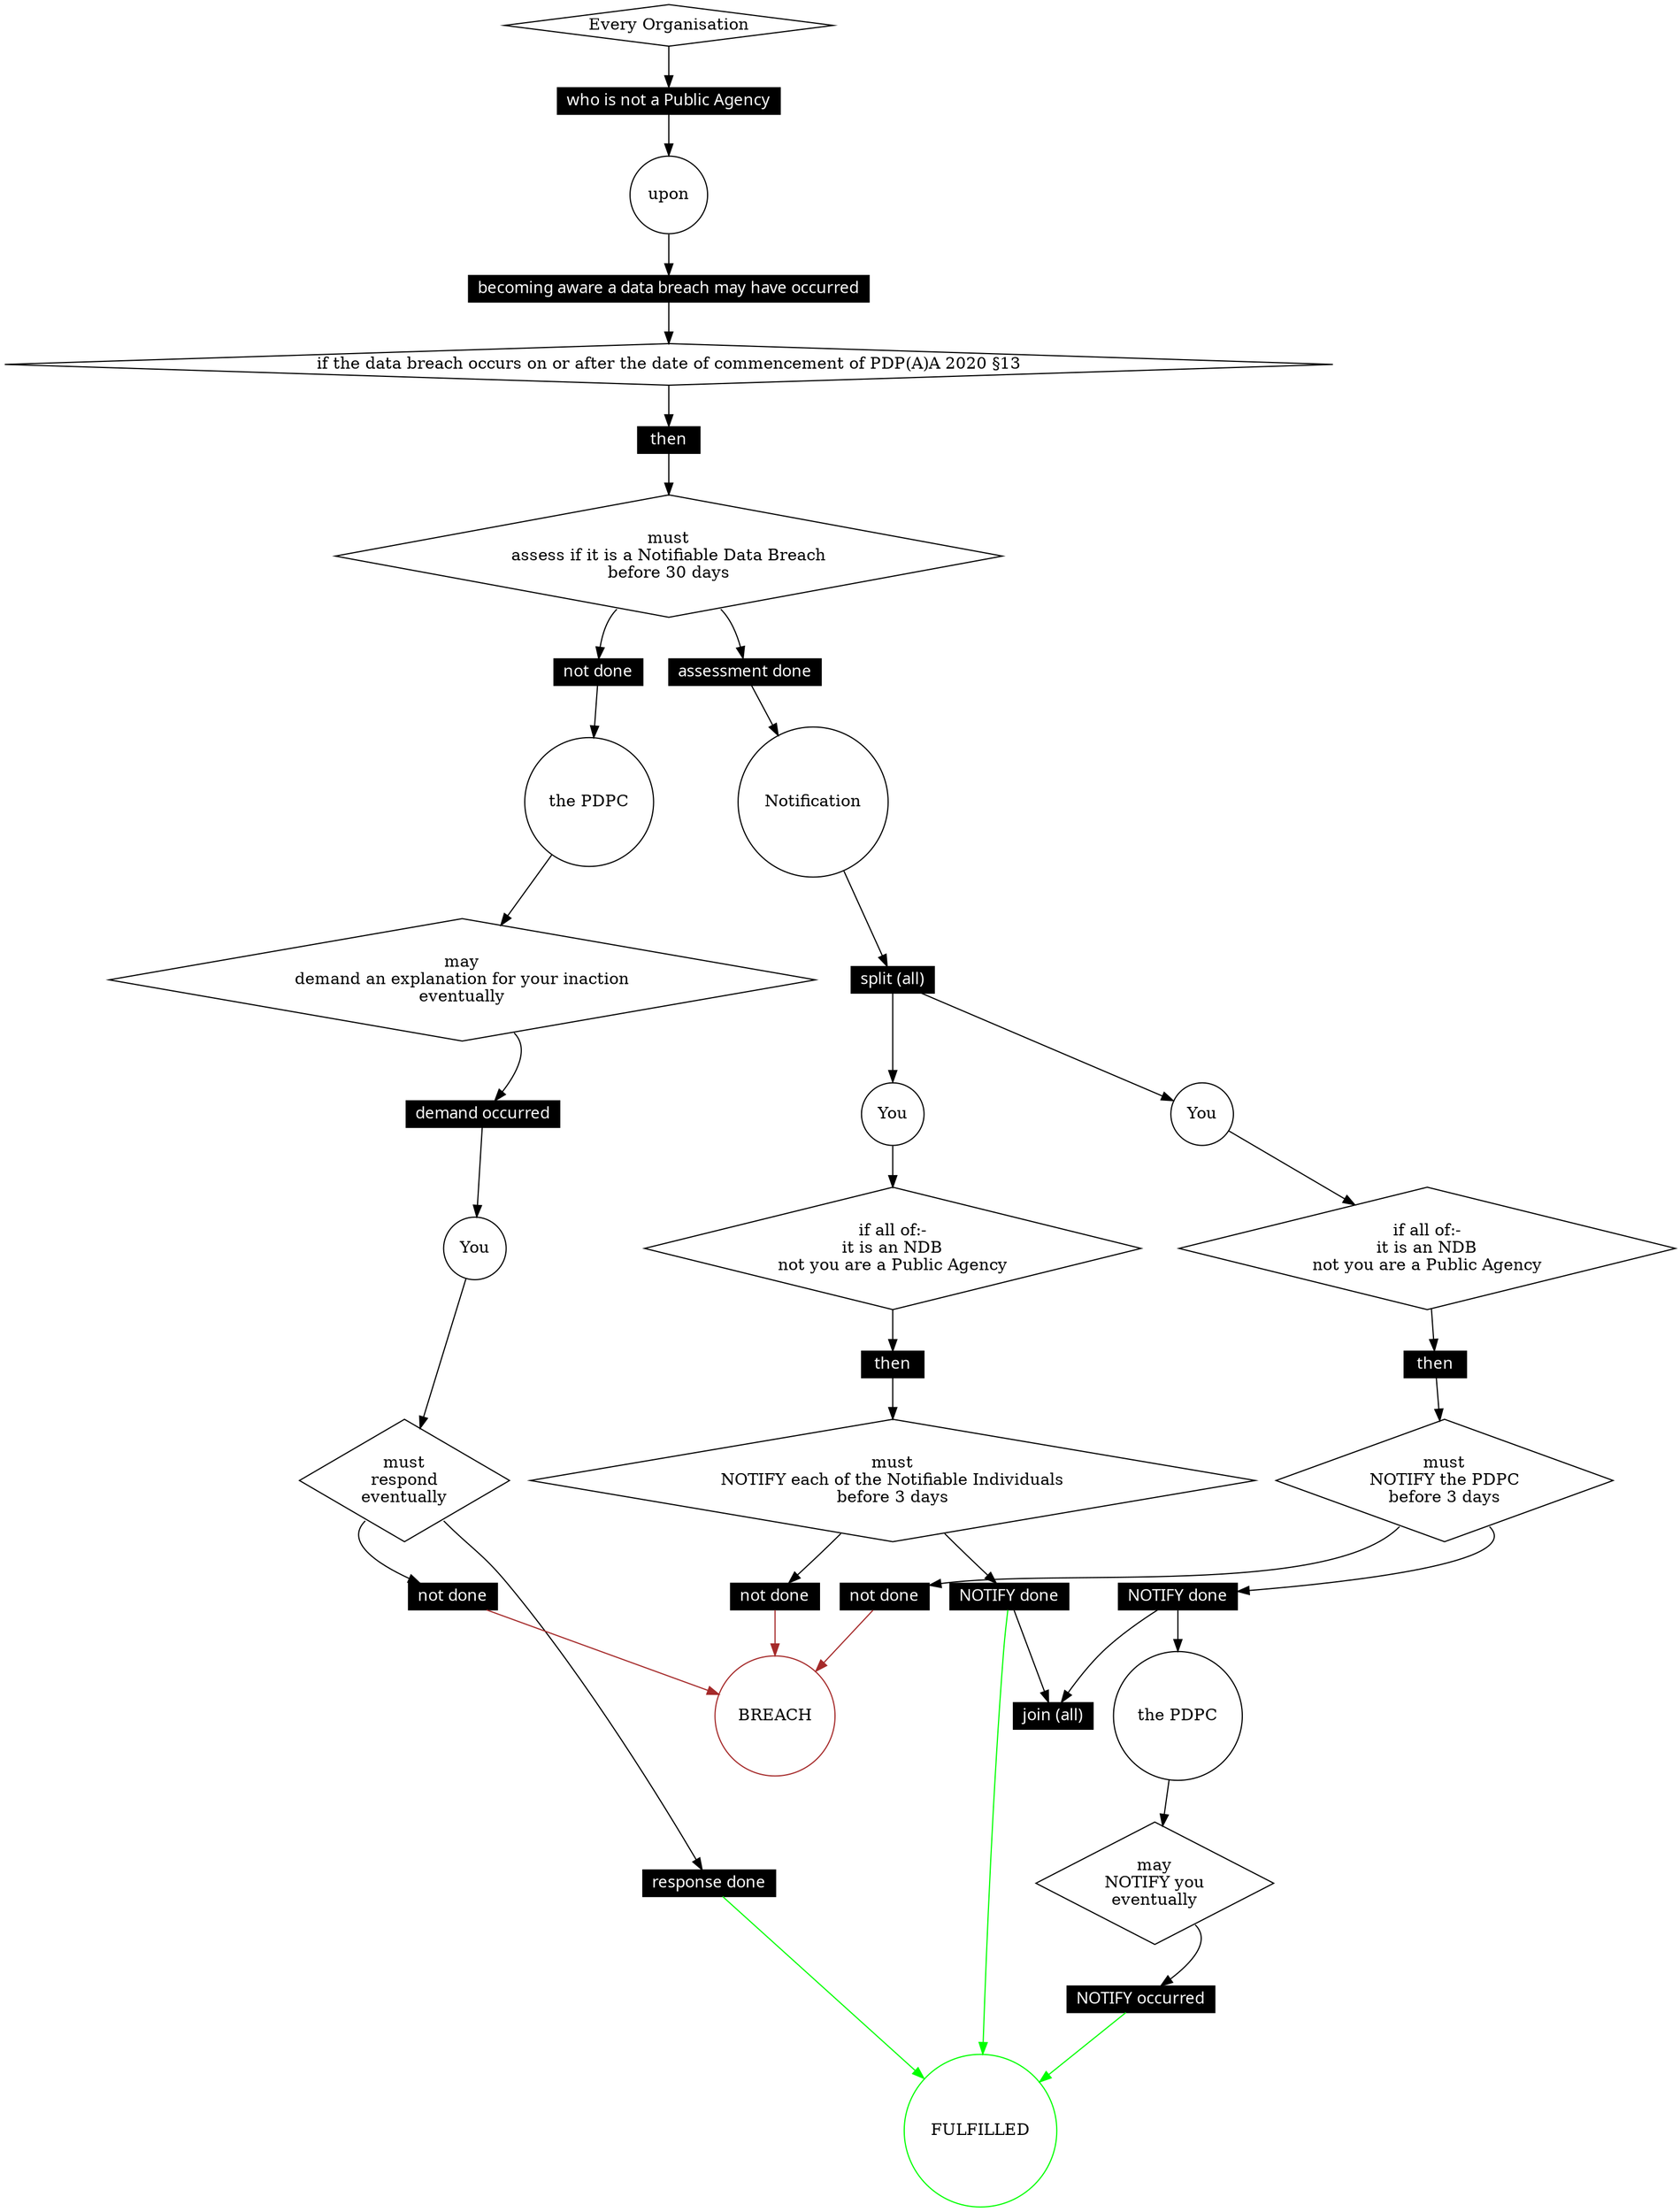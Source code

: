 digraph {
    graph [compound=true];
    subgraph places {
        node [shape=circle];
        0 [label=BREACH
          ,color=brown
          ,comment=IsInfra];
        1 [label=FULFILLED
          ,color=green
          ,comment=IsInfra];
        2 [label="Every Organisation"
          ,shape=diamond
          ,comment=IsFirstNode
          ,comment="OrigRL \"Assess\""];
        4 [label=upon];
        6 [label="if the data breach occurs on or after the date of commencement of PDP(A)A 2020 §13"
          ,shape=diamond];
        8 [label="must\nassess if it is a Notifiable Data Breach\nbefore 30 days"
          ,shape=diamond];
        11 [label=Notification
           ,comment=IsFirstNode
           ,comment=FromRuleAlias
           ,comment="OrigRL \"Notification\""];
        12 [label="the PDPC"];
        13 [label="may\ndemand an explanation for your inaction\neventually"
           ,shape=diamond];
        15 [label=You];
        16 [label="must\nrespond\neventually"
           ,shape=diamond];
        19 [label=You
           ,comment=IsFirstNode
           ,comment="OrigRL \"Notify PDPC\""];
        20 [label="if all of:-\nit is an NDB\nnot you are a Public Agency"
           ,shape=diamond];
        22 [label="must\nNOTIFY the PDPC\nbefore 3 days"
           ,shape=diamond];
        25 [label="the PDPC"];
        26 [label="may\nNOTIFY you\neventually"
           ,shape=diamond];
        28 [label=You
           ,comment=IsFirstNode
           ,comment="OrigRL \"Notify Individuals\""];
        29 [label="if all of:-\nit is an NDB\nnot you are a Public Agency"
           ,shape=diamond];
        31 [label="must\nNOTIFY each of the Notifiable Individuals\nbefore 3 days"
           ,shape=diamond];
    }
    subgraph transitions {
        node [shape=box
             ,height=0.2
             ,style=filled
             ,fillcolor=black
             ,fontcolor=white
             ,fontname=Monaco];
        3 [label="who is not a Public Agency"];
        5 [label="becoming aware a data breach may have occurred"];
        7 [label=then];
        9 [label="assessment done"
          ,comment="Temporal \"before 30 days\""
          ,comment=IsLastHappy
          ,comment="OrigRL \"Assess\""];
        10 [label="not done"];
        14 [label="demand occurred"
           ,comment="Temporal \"eventually\""
           ,comment=IsLastHappy];
        17 [label="response done"
           ,comment="Temporal \"eventually\""
           ,comment=IsLastHappy];
        18 [label="not done"];
        21 [label=then];
        23 [label="NOTIFY done"
           ,comment="Temporal \"before 3 days\""
           ,comment=IsLastHappy
           ,comment="OrigRL \"Notify PDPC\""];
        24 [label="not done"];
        27 [label="NOTIFY occurred"
           ,comment="Temporal \"eventually\""
           ,comment=IsLastHappy];
        30 [label=then];
        32 [label="NOTIFY done"
           ,comment="Temporal \"before 3 days\""
           ,comment=IsLastHappy
           ,comment="OrigRL \"Notify Individuals\""];
        33 [label="not done"];
        34 [label="split (all)"
           ,comment=IsInfra];
        35 [label="join (all)"
           ,comment=IsInfra];
    }
    2 -> 3;
    3 -> 4;
    4 -> 5;
    5 -> 6;
    6 -> 7;
    7 -> 8;
    8 -> 9 [tailport=se
           ,comment="southeast for positive"];
    8 -> 10 [tailport=sw
            ,comment="southwest for negative"];
    9 -> 11;
    10 -> 12;
    11 -> 34;
    12 -> 13;
    13 -> 14 [tailport=se
             ,comment="southeast for positive"];
    14 -> 15;
    15 -> 16;
    16 -> 17 [tailport=se
             ,comment="southeast for positive"];
    16 -> 18 [tailport=sw
             ,comment="southwest for negative"];
    17 -> 1 [color=green];
    18 -> 0 [color=brown];
    19 -> 20;
    20 -> 21;
    21 -> 22;
    22 -> 23 [tailport=se
             ,comment="southeast for positive"];
    22 -> 24 [tailport=sw
             ,comment="southwest for negative"];
    23 -> 25;
    23 -> 35 [comment="added by join from tailnode"];
    24 -> 0 [color=brown];
    25 -> 26;
    26 -> 27 [tailport=se
             ,comment="southeast for positive"];
    27 -> 1 [color=green];
    28 -> 29;
    29 -> 30;
    30 -> 31;
    31 -> 32 [tailport=se
             ,comment="southeast for positive"];
    31 -> 33 [tailport=sw
             ,comment="southwest for negative"];
    32 -> 1 [color=green];
    32 -> 35 [comment="added by join from tailnode"];
    33 -> 0 [color=brown];
    34 -> 19 [comment="added by split to headnode"];
    34 -> 28 [comment="added by split to headnode"];
}
